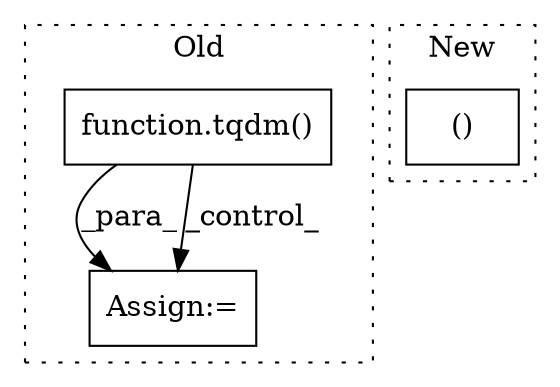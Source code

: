 digraph G {
subgraph cluster0 {
1 [label="function.tqdm()" a="75" s="985,1006" l="5,1" shape="box"];
3 [label="Assign:=" a="68" s="1054" l="6" shape="box"];
label = "Old";
style="dotted";
}
subgraph cluster1 {
2 [label="()" a="54" s="310" l="8" shape="box"];
label = "New";
style="dotted";
}
1 -> 3 [label="_para_"];
1 -> 3 [label="_control_"];
}